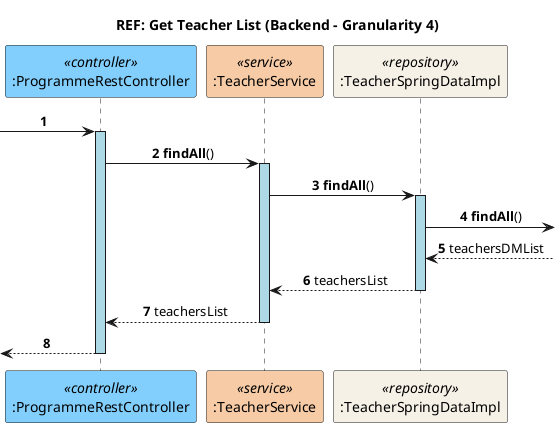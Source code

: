 @startuml
title REF: Get Teacher List (Backend - Granularity 4)
skinparam sequenceLifeLineBackgroundColor lightblue
skinparam sequenceMessageAlign center
autonumber

participant ":ProgrammeRestController" as RestController <<controller>> #82CFFD
participant ":TeacherService" as TeacherService <<service>> #F6CBA5
participant ":TeacherSpringDataImpl" as TeacherRepository <<repository>> #F6F1E7

-> RestController
activate RestController
RestController -> TeacherService: **findAll**()
activate TeacherService
TeacherService -> TeacherRepository: **findAll**()
activate TeacherRepository
TeacherRepository -> : **findAll**()
TeacherRepository <-- : teachersDMList
TeacherRepository --> TeacherService: teachersList
deactivate TeacherRepository
TeacherService --> RestController: teachersList
deactivate TeacherService
<-- RestController
deactivate RestController
@enduml